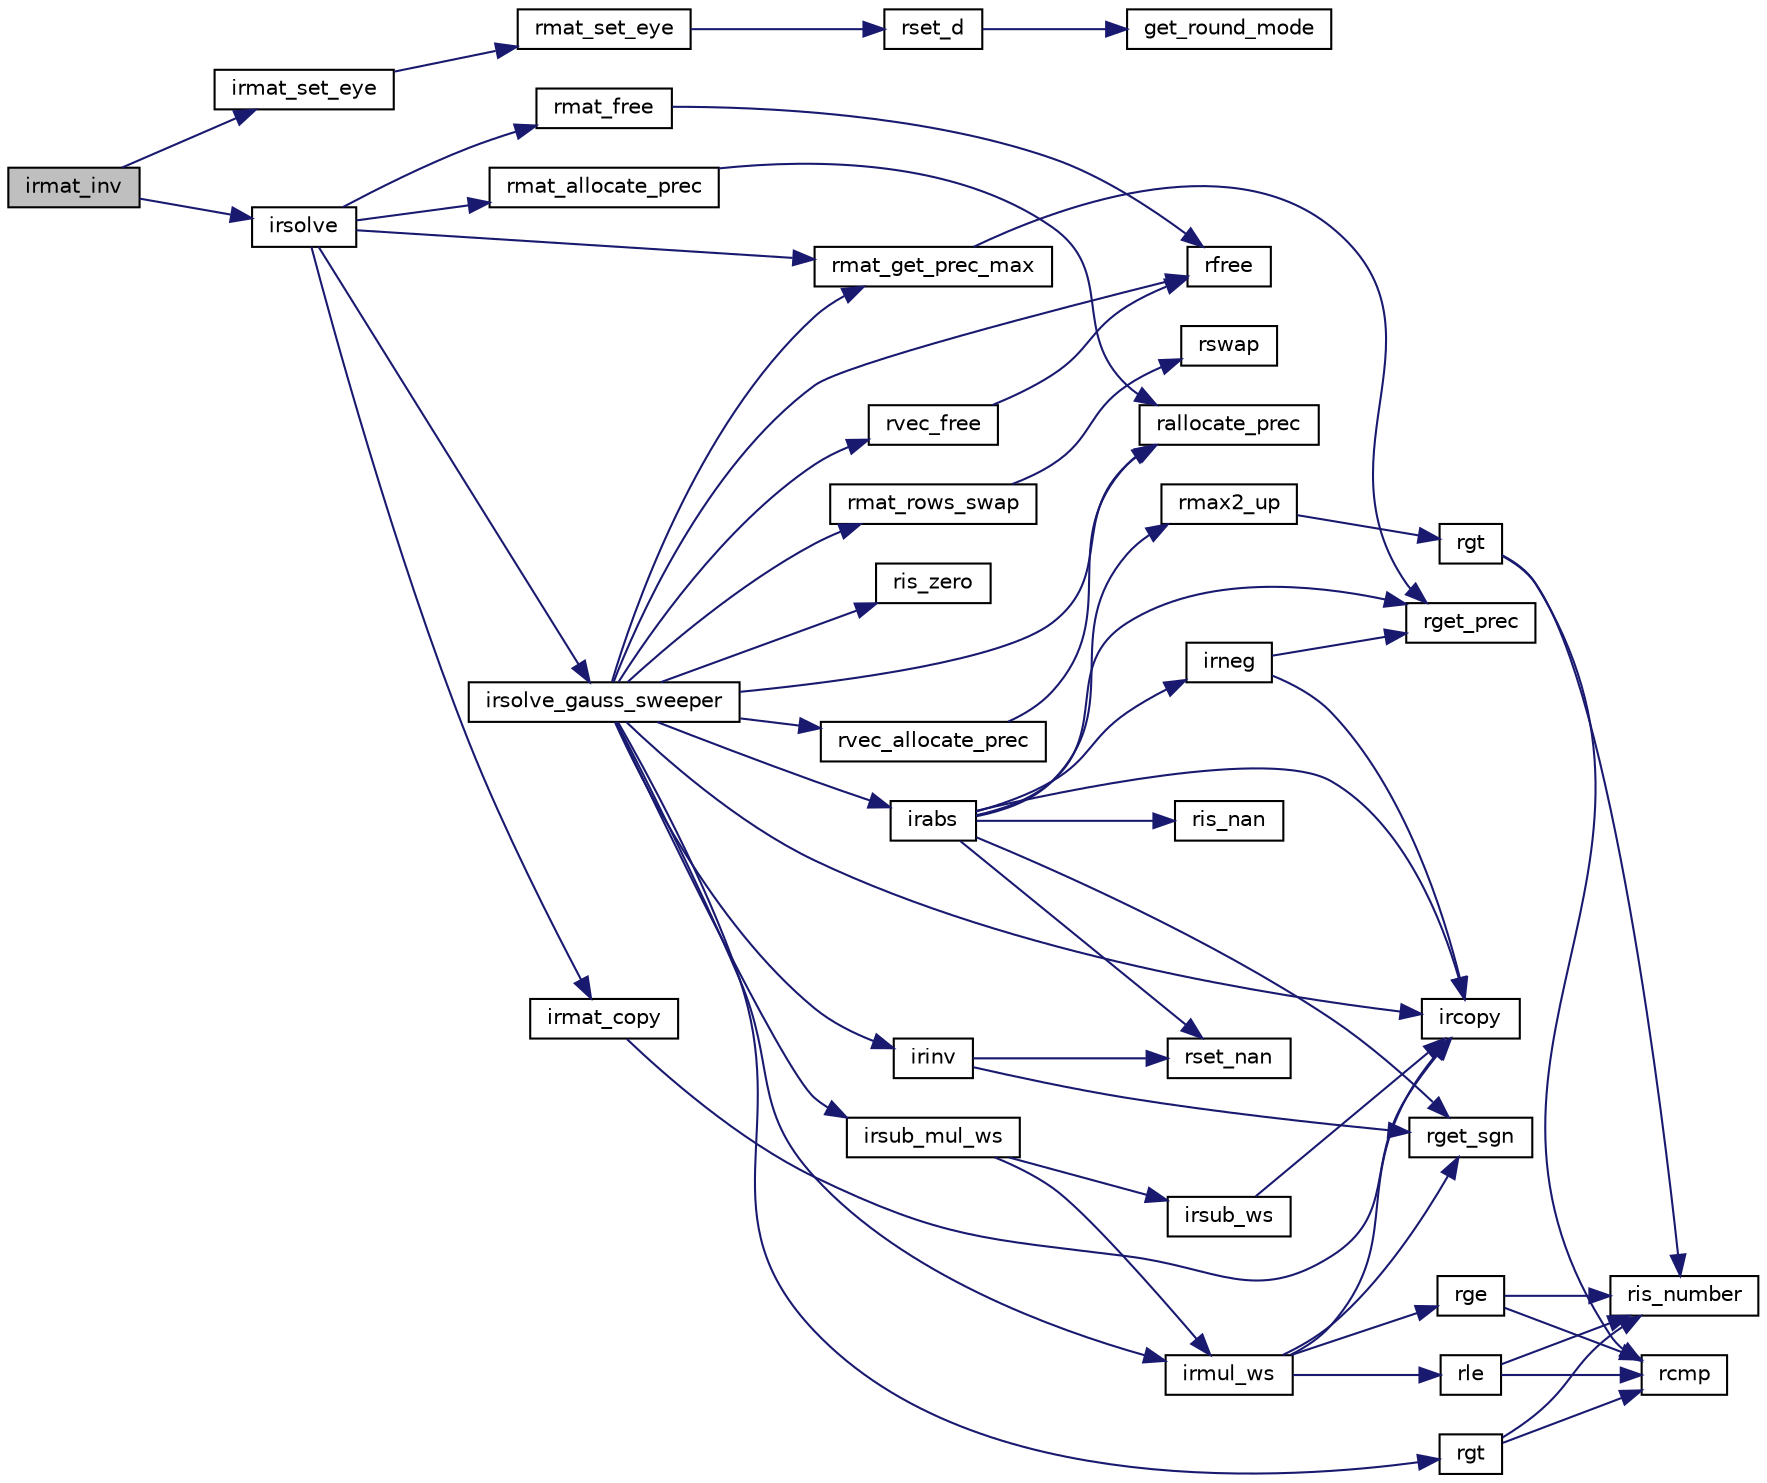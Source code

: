 digraph "irmat_inv"
{
  edge [fontname="Helvetica",fontsize="10",labelfontname="Helvetica",labelfontsize="10"];
  node [fontname="Helvetica",fontsize="10",shape=record];
  rankdir="LR";
  Node88 [label="irmat_inv",height=0.2,width=0.4,color="black", fillcolor="grey75", style="filled", fontcolor="black"];
  Node88 -> Node89 [color="midnightblue",fontsize="10",style="solid",fontname="Helvetica"];
  Node89 [label="irmat_set_eye",height=0.2,width=0.4,color="black", fillcolor="white", style="filled",URL="$irmat_8c.html#ae9e08115e2f9330fbbc0b733dd119e56",tooltip="rmulti型の行列の値を単位行列に設定. "];
  Node89 -> Node90 [color="midnightblue",fontsize="10",style="solid",fontname="Helvetica"];
  Node90 [label="rmat_set_eye",height=0.2,width=0.4,color="black", fillcolor="white", style="filled",URL="$is__rmat_8h.html#a3a7e33dc6de6eae69353f217b64f132e",tooltip="rmulti型の行列の値を単位行列の設定. "];
  Node90 -> Node91 [color="midnightblue",fontsize="10",style="solid",fontname="Helvetica"];
  Node91 [label="rset_d",height=0.2,width=0.4,color="black", fillcolor="white", style="filled",URL="$is__rmulti_8h.html#a22745fdb53814c5523bd38a4a1e30e32",tooltip="rmulti型の浮動小数点数を倍精度浮動小数点数から設定. "];
  Node91 -> Node92 [color="midnightblue",fontsize="10",style="solid",fontname="Helvetica"];
  Node92 [label="get_round_mode",height=0.2,width=0.4,color="black", fillcolor="white", style="filled",URL="$rmulti_8c.html#a87ddf80272b2d930dcc2d3466a9b1d74",tooltip="rmulti型の丸めモードの状態の取得. "];
  Node88 -> Node93 [color="midnightblue",fontsize="10",style="solid",fontname="Helvetica"];
  Node93 [label="irsolve",height=0.2,width=0.4,color="black", fillcolor="white", style="filled",URL="$irsolve_8c.html#ae86f03d55cce8b9e052b9bb737c4309c",tooltip="線形方程式A*X=Bの解法. "];
  Node93 -> Node94 [color="midnightblue",fontsize="10",style="solid",fontname="Helvetica"];
  Node94 [label="rmat_get_prec_max",height=0.2,width=0.4,color="black", fillcolor="white", style="filled",URL="$is__rmat_8h.html#aa8d8bebcc4d6f4f9594215e41dff4bfa",tooltip="rmulti型行列の精度(ビット数)の最大値の取得. "];
  Node94 -> Node95 [color="midnightblue",fontsize="10",style="solid",fontname="Helvetica"];
  Node95 [label="rget_prec",height=0.2,width=0.4,color="black", fillcolor="white", style="filled",URL="$is__rmulti_8h.html#ad9bc8d534620527dc3c46ef4c9d04442",tooltip="rmulti型の浮動小数点数の精度(ビット数)を取得. "];
  Node93 -> Node96 [color="midnightblue",fontsize="10",style="solid",fontname="Helvetica"];
  Node96 [label="rmat_allocate_prec",height=0.2,width=0.4,color="black", fillcolor="white", style="filled",URL="$is__rmat_8h.html#a474cfe62c18d90d42b8f80504449ea43",tooltip="rmulti型の行列の精度を指定しての新規生成. "];
  Node96 -> Node97 [color="midnightblue",fontsize="10",style="solid",fontname="Helvetica"];
  Node97 [label="rallocate_prec",height=0.2,width=0.4,color="black", fillcolor="white", style="filled",URL="$is__rmulti_8h.html#aeee0c826203695436900dc02890f433c",tooltip="rmulti型の精度を指定しての新規生成. "];
  Node93 -> Node98 [color="midnightblue",fontsize="10",style="solid",fontname="Helvetica"];
  Node98 [label="irmat_copy",height=0.2,width=0.4,color="black", fillcolor="white", style="filled",URL="$irmat_8c.html#a5c0e76e09c564c0a1c710c4e160d14aa",tooltip="コピー [B0,B1]=[A0,A1] "];
  Node98 -> Node99 [color="midnightblue",fontsize="10",style="solid",fontname="Helvetica"];
  Node99 [label="ircopy",height=0.2,width=0.4,color="black", fillcolor="white", style="filled",URL="$irmulti_8c.html#aaf2192a33e04cbba12da47550fde287e",tooltip="コピー [y0,y1]=[x0,x1]. "];
  Node93 -> Node100 [color="midnightblue",fontsize="10",style="solid",fontname="Helvetica"];
  Node100 [label="irsolve_gauss_sweeper",height=0.2,width=0.4,color="black", fillcolor="white", style="filled",URL="$irsolve_8c.html#af3f6da2409cef0d71da126bb7e3ff8b5",tooltip="線形方程式A*X=Bのガウスの消去法による解法. "];
  Node100 -> Node94 [color="midnightblue",fontsize="10",style="solid",fontname="Helvetica"];
  Node100 -> Node97 [color="midnightblue",fontsize="10",style="solid",fontname="Helvetica"];
  Node100 -> Node101 [color="midnightblue",fontsize="10",style="solid",fontname="Helvetica"];
  Node101 [label="rvec_allocate_prec",height=0.2,width=0.4,color="black", fillcolor="white", style="filled",URL="$is__rvec_8h.html#a3c8378f86082105c9187889275301862",tooltip="rmulti型のベクトルの精度を指定しての新規生成. "];
  Node101 -> Node97 [color="midnightblue",fontsize="10",style="solid",fontname="Helvetica"];
  Node100 -> Node102 [color="midnightblue",fontsize="10",style="solid",fontname="Helvetica"];
  Node102 [label="irabs",height=0.2,width=0.4,color="black", fillcolor="white", style="filled",URL="$irmulti_8c.html#aff300b617848d643d2aa00a2e7040dbe",tooltip="絶対値 [y0,y1]=abs([x0,x1]) "];
  Node102 -> Node103 [color="midnightblue",fontsize="10",style="solid",fontname="Helvetica"];
  Node103 [label="ris_nan",height=0.2,width=0.4,color="black", fillcolor="white", style="filled",URL="$is__rmulti_8h.html#afa80b656cf032934f1374763bccc8fa2",tooltip="rmulti型がNaNであるかの判定. "];
  Node102 -> Node104 [color="midnightblue",fontsize="10",style="solid",fontname="Helvetica"];
  Node104 [label="rset_nan",height=0.2,width=0.4,color="black", fillcolor="white", style="filled",URL="$is__rmulti_8h.html#a622a4d8500fd5744cdbb60a6efe2cf4c",tooltip="rmulti型の値をNaNに設定. "];
  Node102 -> Node105 [color="midnightblue",fontsize="10",style="solid",fontname="Helvetica"];
  Node105 [label="rget_sgn",height=0.2,width=0.4,color="black", fillcolor="white", style="filled",URL="$is__rmulti_8h.html#a1eabb75964384f5b7057a0275385d4bb",tooltip="rmulti型の浮動小数点数の符号部の取得. "];
  Node102 -> Node99 [color="midnightblue",fontsize="10",style="solid",fontname="Helvetica"];
  Node102 -> Node106 [color="midnightblue",fontsize="10",style="solid",fontname="Helvetica"];
  Node106 [label="irneg",height=0.2,width=0.4,color="black", fillcolor="white", style="filled",URL="$irmulti_8c.html#aab8b9f471b47e8054152264de875f9ae",tooltip="符号の反転 [y0,y1]=-[x0,x1]. "];
  Node106 -> Node95 [color="midnightblue",fontsize="10",style="solid",fontname="Helvetica"];
  Node106 -> Node99 [color="midnightblue",fontsize="10",style="solid",fontname="Helvetica"];
  Node102 -> Node95 [color="midnightblue",fontsize="10",style="solid",fontname="Helvetica"];
  Node102 -> Node107 [color="midnightblue",fontsize="10",style="solid",fontname="Helvetica"];
  Node107 [label="rmax2_up",height=0.2,width=0.4,color="black", fillcolor="white", style="filled",URL="$is__rmulti_8h.html#a125c6b1140d9123b37acd8d72ea14aaa",tooltip="2つのrmulti型の大きい方 上丸め z=max2(x,y) "];
  Node107 -> Node108 [color="midnightblue",fontsize="10",style="solid",fontname="Helvetica"];
  Node108 [label="rgt",height=0.2,width=0.4,color="black", fillcolor="white", style="filled",URL="$rmulti_8c.html#a461cd90560c5d33caa48b429b38892f0",tooltip="rmulti型の値の比較 x>y "];
  Node108 -> Node109 [color="midnightblue",fontsize="10",style="solid",fontname="Helvetica"];
  Node109 [label="ris_number",height=0.2,width=0.4,color="black", fillcolor="white", style="filled",URL="$rmulti_8c.html#a02c3c838634809fb6260ab78926b5f8b",tooltip="rmulti型が数であるかの判定. "];
  Node108 -> Node110 [color="midnightblue",fontsize="10",style="solid",fontname="Helvetica"];
  Node110 [label="rcmp",height=0.2,width=0.4,color="black", fillcolor="white", style="filled",URL="$rmulti_8c.html#aa7f2e03f88a388911123c82ad3f36b16",tooltip="rmulti型の値の比較 x<=>y "];
  Node100 -> Node111 [color="midnightblue",fontsize="10",style="solid",fontname="Helvetica"];
  Node111 [label="rgt",height=0.2,width=0.4,color="black", fillcolor="white", style="filled",URL="$is__rmulti_8h.html#a461cd90560c5d33caa48b429b38892f0",tooltip="rmulti型の値の比較 x>y "];
  Node111 -> Node109 [color="midnightblue",fontsize="10",style="solid",fontname="Helvetica"];
  Node111 -> Node110 [color="midnightblue",fontsize="10",style="solid",fontname="Helvetica"];
  Node100 -> Node99 [color="midnightblue",fontsize="10",style="solid",fontname="Helvetica"];
  Node100 -> Node112 [color="midnightblue",fontsize="10",style="solid",fontname="Helvetica"];
  Node112 [label="ris_zero",height=0.2,width=0.4,color="black", fillcolor="white", style="filled",URL="$is__rmulti_8h.html#aefb743b49249bd66d2b077490881666c",tooltip="rmulti型が零であるかの判定. "];
  Node100 -> Node113 [color="midnightblue",fontsize="10",style="solid",fontname="Helvetica"];
  Node113 [label="rmat_rows_swap",height=0.2,width=0.4,color="black", fillcolor="white", style="filled",URL="$is__rmat_8h.html#a80a70b5f94234467401d80406a406aaf",tooltip="rmulti型の行列の第addと第l行を入れ替える. "];
  Node113 -> Node114 [color="midnightblue",fontsize="10",style="solid",fontname="Helvetica"];
  Node114 [label="rswap",height=0.2,width=0.4,color="black", fillcolor="white", style="filled",URL="$is__rmulti_8h.html#ad7af4d3f57a6d6d4a934cb3ad18537da",tooltip="rmulti型の値の交換. "];
  Node100 -> Node115 [color="midnightblue",fontsize="10",style="solid",fontname="Helvetica"];
  Node115 [label="irinv",height=0.2,width=0.4,color="black", fillcolor="white", style="filled",URL="$irmulti_8c.html#abf4dd1e58a0fee1aabc16c116a36496b",tooltip="逆数 [z0,z1]=[1,1]/[x0,x1] "];
  Node115 -> Node105 [color="midnightblue",fontsize="10",style="solid",fontname="Helvetica"];
  Node115 -> Node104 [color="midnightblue",fontsize="10",style="solid",fontname="Helvetica"];
  Node100 -> Node116 [color="midnightblue",fontsize="10",style="solid",fontname="Helvetica"];
  Node116 [label="irmul_ws",height=0.2,width=0.4,color="black", fillcolor="white", style="filled",URL="$irmulti_8c.html#a155da2facf0acf8c8ec13da533f90ef6",tooltip="掛け算 [z0,z1]=[x0,x1]*[y0,y1] "];
  Node116 -> Node105 [color="midnightblue",fontsize="10",style="solid",fontname="Helvetica"];
  Node116 -> Node117 [color="midnightblue",fontsize="10",style="solid",fontname="Helvetica"];
  Node117 [label="rle",height=0.2,width=0.4,color="black", fillcolor="white", style="filled",URL="$is__rmulti_8h.html#a72d8f7f7abd4fa2ff89f488742ff7ca7",tooltip="rmulti型の値の比較 x<=y "];
  Node117 -> Node109 [color="midnightblue",fontsize="10",style="solid",fontname="Helvetica"];
  Node117 -> Node110 [color="midnightblue",fontsize="10",style="solid",fontname="Helvetica"];
  Node116 -> Node118 [color="midnightblue",fontsize="10",style="solid",fontname="Helvetica"];
  Node118 [label="rge",height=0.2,width=0.4,color="black", fillcolor="white", style="filled",URL="$is__rmulti_8h.html#a7544c8c3220be262b43d9cdcacd5f8f2",tooltip="rmulti型の値の比較 x>=y "];
  Node118 -> Node109 [color="midnightblue",fontsize="10",style="solid",fontname="Helvetica"];
  Node118 -> Node110 [color="midnightblue",fontsize="10",style="solid",fontname="Helvetica"];
  Node116 -> Node99 [color="midnightblue",fontsize="10",style="solid",fontname="Helvetica"];
  Node100 -> Node119 [color="midnightblue",fontsize="10",style="solid",fontname="Helvetica"];
  Node119 [label="irsub_mul_ws",height=0.2,width=0.4,color="black", fillcolor="white", style="filled",URL="$irmulti_8c.html#aefa1124a1e7344450b8d0360de18d9a1",tooltip="積の減算 [z0,z1]-=[x0,x1]*[y0,y1] "];
  Node119 -> Node116 [color="midnightblue",fontsize="10",style="solid",fontname="Helvetica"];
  Node119 -> Node120 [color="midnightblue",fontsize="10",style="solid",fontname="Helvetica"];
  Node120 [label="irsub_ws",height=0.2,width=0.4,color="black", fillcolor="white", style="filled",URL="$irmulti_8c.html#a71c080568b866b49cbbfc25f28efe1f4",tooltip="引き算 [z0,z1]=[x0,x1]-[y0,y1] "];
  Node120 -> Node99 [color="midnightblue",fontsize="10",style="solid",fontname="Helvetica"];
  Node100 -> Node121 [color="midnightblue",fontsize="10",style="solid",fontname="Helvetica"];
  Node121 [label="rfree",height=0.2,width=0.4,color="black", fillcolor="white", style="filled",URL="$is__rmulti_8h.html#abd2ceb7eaa6481640a45357d44034950",tooltip="rmulti型の終了処理. "];
  Node100 -> Node122 [color="midnightblue",fontsize="10",style="solid",fontname="Helvetica"];
  Node122 [label="rvec_free",height=0.2,width=0.4,color="black", fillcolor="white", style="filled",URL="$is__rvec_8h.html#a595468148dda7b3dc347d2f5040a3dd1",tooltip="rmulti型のベクトルの終了処理. "];
  Node122 -> Node121 [color="midnightblue",fontsize="10",style="solid",fontname="Helvetica"];
  Node93 -> Node123 [color="midnightblue",fontsize="10",style="solid",fontname="Helvetica"];
  Node123 [label="rmat_free",height=0.2,width=0.4,color="black", fillcolor="white", style="filled",URL="$is__rmat_8h.html#a53c98fd51179ef3da5393f0de6c5e833",tooltip="rmulti型の行列の終了処理. "];
  Node123 -> Node121 [color="midnightblue",fontsize="10",style="solid",fontname="Helvetica"];
}
